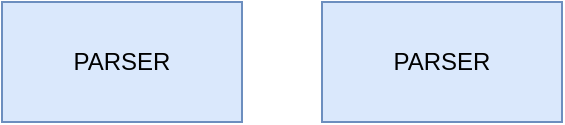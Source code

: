 <mxfile version="13.0.5" type="github" pages="2">
  <diagram id="bD53E8nyOGbHJpfK05qM" name="architecture">
    <mxGraphModel dx="1042" dy="662" grid="1" gridSize="10" guides="1" tooltips="1" connect="1" arrows="1" fold="1" page="1" pageScale="1" pageWidth="1100" pageHeight="850" math="0" shadow="0">
      <root>
        <mxCell id="0" />
        <mxCell id="1" parent="0" />
        <mxCell id="ScOtGIwUI5al1HmJdsSV-1" value="PARSER" style="rounded=0;whiteSpace=wrap;html=1;fillColor=#dae8fc;strokeColor=#6c8ebf;" vertex="1" parent="1">
          <mxGeometry x="80" y="160" width="120" height="60" as="geometry" />
        </mxCell>
        <mxCell id="ScOtGIwUI5al1HmJdsSV-12" value="PARSER" style="rounded=0;whiteSpace=wrap;html=1;fillColor=#dae8fc;strokeColor=#6c8ebf;" vertex="1" parent="1">
          <mxGeometry x="240" y="160" width="120" height="60" as="geometry" />
        </mxCell>
      </root>
    </mxGraphModel>
  </diagram>
  <diagram id="wTohVuKzUihbxb-eSNx3" name="word2vec">
    <mxGraphModel dx="1042" dy="662" grid="1" gridSize="10" guides="1" tooltips="1" connect="1" arrows="1" fold="1" page="1" pageScale="1" pageWidth="1100" pageHeight="850" math="1" shadow="0">
      <root>
        <mxCell id="3RL4X9vnwLKiUC88pM-W-0" />
        <mxCell id="3RL4X9vnwLKiUC88pM-W-1" parent="3RL4X9vnwLKiUC88pM-W-0" />
      </root>
    </mxGraphModel>
  </diagram>
</mxfile>
